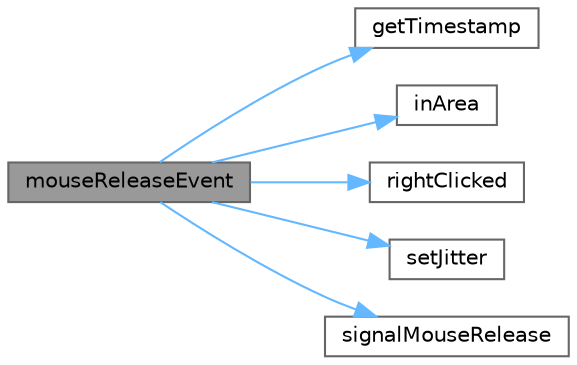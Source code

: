 digraph "mouseReleaseEvent"
{
 // LATEX_PDF_SIZE
  bgcolor="transparent";
  edge [fontname=Helvetica,fontsize=10,labelfontname=Helvetica,labelfontsize=10];
  node [fontname=Helvetica,fontsize=10,shape=box,height=0.2,width=0.4];
  rankdir="LR";
  Node1 [id="Node000001",label="mouseReleaseEvent",height=0.2,width=0.4,color="gray40", fillcolor="grey60", style="filled", fontcolor="black",tooltip="鼠标松开事件"];
  Node1 -> Node2 [id="edge1_Node000001_Node000002",color="steelblue1",style="solid",tooltip=" "];
  Node2 [id="Node000002",label="getTimestamp",height=0.2,width=0.4,color="grey40", fillcolor="white", style="filled",URL="$class_interactive_button_base.html#ac736b96b79fa9899eda7c580f430325c",tooltip="获取现行时间戳，13位，精确到毫秒"];
  Node1 -> Node3 [id="edge2_Node000001_Node000003",color="steelblue1",style="solid",tooltip=" "];
  Node3 [id="Node000003",label="inArea",height=0.2,width=0.4,color="grey40", fillcolor="white", style="filled",URL="$class_interactive_button_base.html#ae688d02b7d117fdedb8261b7b78e7ed4",tooltip="判断点是否在按钮区域内"];
  Node1 -> Node4 [id="edge3_Node000001_Node000004",color="steelblue1",style="solid",tooltip=" "];
  Node4 [id="Node000004",label="rightClicked",height=0.2,width=0.4,color="grey40", fillcolor="white", style="filled",URL="$class_interactive_button_base.html#ac848ddf0c5fee7b7fde8f1adade10853",tooltip="右键点击事件"];
  Node1 -> Node5 [id="edge4_Node000001_Node000005",color="steelblue1",style="solid",tooltip=" "];
  Node5 [id="Node000005",label="setJitter",height=0.2,width=0.4,color="grey40", fillcolor="white", style="filled",URL="$class_interactive_button_base.html#a758eda9dfa00628680985d03a7694192",tooltip="设置抖动动画"];
  Node1 -> Node6 [id="edge5_Node000001_Node000006",color="steelblue1",style="solid",tooltip=" "];
  Node6 [id="Node000006",label="signalMouseRelease",height=0.2,width=0.4,color="grey40", fillcolor="white", style="filled",URL="$class_interactive_button_base.html#a6ddecd09c5045930f050172664f6c739",tooltip="鼠标松开"];
}
